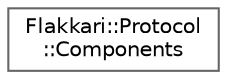 digraph "Graphical Class Hierarchy"
{
 // LATEX_PDF_SIZE
  bgcolor="transparent";
  edge [fontname=Helvetica,fontsize=10,labelfontname=Helvetica,labelfontsize=10];
  node [fontname=Helvetica,fontsize=10,shape=box,height=0.2,width=0.4];
  rankdir="LR";
  Node0 [id="Node000000",label="Flakkari::Protocol\l::Components",height=0.2,width=0.4,color="grey40", fillcolor="white", style="filled",URL="$d1/deb/classFlakkari_1_1Protocol_1_1V__1_1_1Components.html",tooltip=" "];
}
